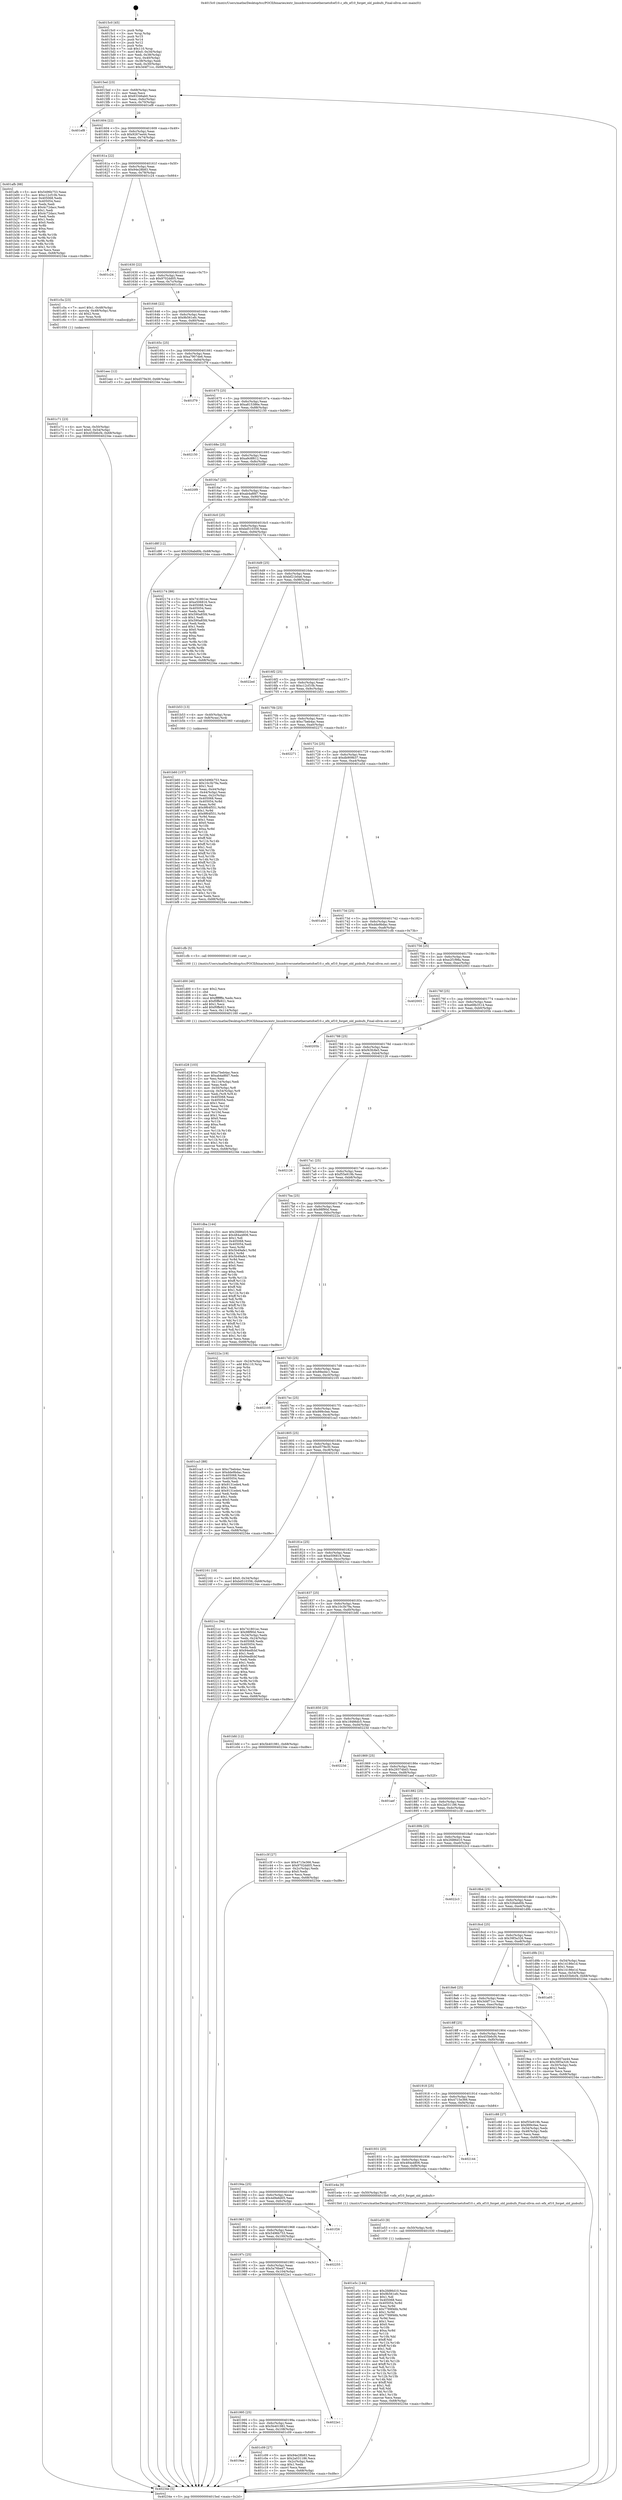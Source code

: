 digraph "0x4015c0" {
  label = "0x4015c0 (/mnt/c/Users/mathe/Desktop/tcc/POCII/binaries/extr_linuxdriversnetethernetsfcef10.c_efx_ef10_forget_old_piobufs_Final-ollvm.out::main(0))"
  labelloc = "t"
  node[shape=record]

  Entry [label="",width=0.3,height=0.3,shape=circle,fillcolor=black,style=filled]
  "0x4015ed" [label="{
     0x4015ed [23]\l
     | [instrs]\l
     &nbsp;&nbsp;0x4015ed \<+3\>: mov -0x68(%rbp),%eax\l
     &nbsp;&nbsp;0x4015f0 \<+2\>: mov %eax,%ecx\l
     &nbsp;&nbsp;0x4015f2 \<+6\>: sub $0x83346ab0,%ecx\l
     &nbsp;&nbsp;0x4015f8 \<+3\>: mov %eax,-0x6c(%rbp)\l
     &nbsp;&nbsp;0x4015fb \<+3\>: mov %ecx,-0x70(%rbp)\l
     &nbsp;&nbsp;0x4015fe \<+6\>: je 0000000000401ef8 \<main+0x938\>\l
  }"]
  "0x401ef8" [label="{
     0x401ef8\l
  }", style=dashed]
  "0x401604" [label="{
     0x401604 [22]\l
     | [instrs]\l
     &nbsp;&nbsp;0x401604 \<+5\>: jmp 0000000000401609 \<main+0x49\>\l
     &nbsp;&nbsp;0x401609 \<+3\>: mov -0x6c(%rbp),%eax\l
     &nbsp;&nbsp;0x40160c \<+5\>: sub $0x9267ee44,%eax\l
     &nbsp;&nbsp;0x401611 \<+3\>: mov %eax,-0x74(%rbp)\l
     &nbsp;&nbsp;0x401614 \<+6\>: je 0000000000401afb \<main+0x53b\>\l
  }"]
  Exit [label="",width=0.3,height=0.3,shape=circle,fillcolor=black,style=filled,peripheries=2]
  "0x401afb" [label="{
     0x401afb [88]\l
     | [instrs]\l
     &nbsp;&nbsp;0x401afb \<+5\>: mov $0x5496b753,%eax\l
     &nbsp;&nbsp;0x401b00 \<+5\>: mov $0xc12cf10b,%ecx\l
     &nbsp;&nbsp;0x401b05 \<+7\>: mov 0x405068,%edx\l
     &nbsp;&nbsp;0x401b0c \<+7\>: mov 0x405054,%esi\l
     &nbsp;&nbsp;0x401b13 \<+2\>: mov %edx,%edi\l
     &nbsp;&nbsp;0x401b15 \<+6\>: sub $0x4c72dacc,%edi\l
     &nbsp;&nbsp;0x401b1b \<+3\>: sub $0x1,%edi\l
     &nbsp;&nbsp;0x401b1e \<+6\>: add $0x4c72dacc,%edi\l
     &nbsp;&nbsp;0x401b24 \<+3\>: imul %edi,%edx\l
     &nbsp;&nbsp;0x401b27 \<+3\>: and $0x1,%edx\l
     &nbsp;&nbsp;0x401b2a \<+3\>: cmp $0x0,%edx\l
     &nbsp;&nbsp;0x401b2d \<+4\>: sete %r8b\l
     &nbsp;&nbsp;0x401b31 \<+3\>: cmp $0xa,%esi\l
     &nbsp;&nbsp;0x401b34 \<+4\>: setl %r9b\l
     &nbsp;&nbsp;0x401b38 \<+3\>: mov %r8b,%r10b\l
     &nbsp;&nbsp;0x401b3b \<+3\>: and %r9b,%r10b\l
     &nbsp;&nbsp;0x401b3e \<+3\>: xor %r9b,%r8b\l
     &nbsp;&nbsp;0x401b41 \<+3\>: or %r8b,%r10b\l
     &nbsp;&nbsp;0x401b44 \<+4\>: test $0x1,%r10b\l
     &nbsp;&nbsp;0x401b48 \<+3\>: cmovne %ecx,%eax\l
     &nbsp;&nbsp;0x401b4b \<+3\>: mov %eax,-0x68(%rbp)\l
     &nbsp;&nbsp;0x401b4e \<+5\>: jmp 000000000040234e \<main+0xd8e\>\l
  }"]
  "0x40161a" [label="{
     0x40161a [22]\l
     | [instrs]\l
     &nbsp;&nbsp;0x40161a \<+5\>: jmp 000000000040161f \<main+0x5f\>\l
     &nbsp;&nbsp;0x40161f \<+3\>: mov -0x6c(%rbp),%eax\l
     &nbsp;&nbsp;0x401622 \<+5\>: sub $0x94e28b83,%eax\l
     &nbsp;&nbsp;0x401627 \<+3\>: mov %eax,-0x78(%rbp)\l
     &nbsp;&nbsp;0x40162a \<+6\>: je 0000000000401c24 \<main+0x664\>\l
  }"]
  "0x401e5c" [label="{
     0x401e5c [144]\l
     | [instrs]\l
     &nbsp;&nbsp;0x401e5c \<+5\>: mov $0x2fd86d10,%eax\l
     &nbsp;&nbsp;0x401e61 \<+5\>: mov $0x9b561efc,%ecx\l
     &nbsp;&nbsp;0x401e66 \<+2\>: mov $0x1,%dl\l
     &nbsp;&nbsp;0x401e68 \<+7\>: mov 0x405068,%esi\l
     &nbsp;&nbsp;0x401e6f \<+8\>: mov 0x405054,%r8d\l
     &nbsp;&nbsp;0x401e77 \<+3\>: mov %esi,%r9d\l
     &nbsp;&nbsp;0x401e7a \<+7\>: add $0x7789f46b,%r9d\l
     &nbsp;&nbsp;0x401e81 \<+4\>: sub $0x1,%r9d\l
     &nbsp;&nbsp;0x401e85 \<+7\>: sub $0x7789f46b,%r9d\l
     &nbsp;&nbsp;0x401e8c \<+4\>: imul %r9d,%esi\l
     &nbsp;&nbsp;0x401e90 \<+3\>: and $0x1,%esi\l
     &nbsp;&nbsp;0x401e93 \<+3\>: cmp $0x0,%esi\l
     &nbsp;&nbsp;0x401e96 \<+4\>: sete %r10b\l
     &nbsp;&nbsp;0x401e9a \<+4\>: cmp $0xa,%r8d\l
     &nbsp;&nbsp;0x401e9e \<+4\>: setl %r11b\l
     &nbsp;&nbsp;0x401ea2 \<+3\>: mov %r10b,%bl\l
     &nbsp;&nbsp;0x401ea5 \<+3\>: xor $0xff,%bl\l
     &nbsp;&nbsp;0x401ea8 \<+3\>: mov %r11b,%r14b\l
     &nbsp;&nbsp;0x401eab \<+4\>: xor $0xff,%r14b\l
     &nbsp;&nbsp;0x401eaf \<+3\>: xor $0x1,%dl\l
     &nbsp;&nbsp;0x401eb2 \<+3\>: mov %bl,%r15b\l
     &nbsp;&nbsp;0x401eb5 \<+4\>: and $0xff,%r15b\l
     &nbsp;&nbsp;0x401eb9 \<+3\>: and %dl,%r10b\l
     &nbsp;&nbsp;0x401ebc \<+3\>: mov %r14b,%r12b\l
     &nbsp;&nbsp;0x401ebf \<+4\>: and $0xff,%r12b\l
     &nbsp;&nbsp;0x401ec3 \<+3\>: and %dl,%r11b\l
     &nbsp;&nbsp;0x401ec6 \<+3\>: or %r10b,%r15b\l
     &nbsp;&nbsp;0x401ec9 \<+3\>: or %r11b,%r12b\l
     &nbsp;&nbsp;0x401ecc \<+3\>: xor %r12b,%r15b\l
     &nbsp;&nbsp;0x401ecf \<+3\>: or %r14b,%bl\l
     &nbsp;&nbsp;0x401ed2 \<+3\>: xor $0xff,%bl\l
     &nbsp;&nbsp;0x401ed5 \<+3\>: or $0x1,%dl\l
     &nbsp;&nbsp;0x401ed8 \<+2\>: and %dl,%bl\l
     &nbsp;&nbsp;0x401eda \<+3\>: or %bl,%r15b\l
     &nbsp;&nbsp;0x401edd \<+4\>: test $0x1,%r15b\l
     &nbsp;&nbsp;0x401ee1 \<+3\>: cmovne %ecx,%eax\l
     &nbsp;&nbsp;0x401ee4 \<+3\>: mov %eax,-0x68(%rbp)\l
     &nbsp;&nbsp;0x401ee7 \<+5\>: jmp 000000000040234e \<main+0xd8e\>\l
  }"]
  "0x401c24" [label="{
     0x401c24\l
  }", style=dashed]
  "0x401630" [label="{
     0x401630 [22]\l
     | [instrs]\l
     &nbsp;&nbsp;0x401630 \<+5\>: jmp 0000000000401635 \<main+0x75\>\l
     &nbsp;&nbsp;0x401635 \<+3\>: mov -0x6c(%rbp),%eax\l
     &nbsp;&nbsp;0x401638 \<+5\>: sub $0x9702dd05,%eax\l
     &nbsp;&nbsp;0x40163d \<+3\>: mov %eax,-0x7c(%rbp)\l
     &nbsp;&nbsp;0x401640 \<+6\>: je 0000000000401c5a \<main+0x69a\>\l
  }"]
  "0x401e53" [label="{
     0x401e53 [9]\l
     | [instrs]\l
     &nbsp;&nbsp;0x401e53 \<+4\>: mov -0x50(%rbp),%rdi\l
     &nbsp;&nbsp;0x401e57 \<+5\>: call 0000000000401030 \<free@plt\>\l
     | [calls]\l
     &nbsp;&nbsp;0x401030 \{1\} (unknown)\l
  }"]
  "0x401c5a" [label="{
     0x401c5a [23]\l
     | [instrs]\l
     &nbsp;&nbsp;0x401c5a \<+7\>: movl $0x1,-0x48(%rbp)\l
     &nbsp;&nbsp;0x401c61 \<+4\>: movslq -0x48(%rbp),%rax\l
     &nbsp;&nbsp;0x401c65 \<+4\>: shl $0x2,%rax\l
     &nbsp;&nbsp;0x401c69 \<+3\>: mov %rax,%rdi\l
     &nbsp;&nbsp;0x401c6c \<+5\>: call 0000000000401050 \<malloc@plt\>\l
     | [calls]\l
     &nbsp;&nbsp;0x401050 \{1\} (unknown)\l
  }"]
  "0x401646" [label="{
     0x401646 [22]\l
     | [instrs]\l
     &nbsp;&nbsp;0x401646 \<+5\>: jmp 000000000040164b \<main+0x8b\>\l
     &nbsp;&nbsp;0x40164b \<+3\>: mov -0x6c(%rbp),%eax\l
     &nbsp;&nbsp;0x40164e \<+5\>: sub $0x9b561efc,%eax\l
     &nbsp;&nbsp;0x401653 \<+3\>: mov %eax,-0x80(%rbp)\l
     &nbsp;&nbsp;0x401656 \<+6\>: je 0000000000401eec \<main+0x92c\>\l
  }"]
  "0x401d28" [label="{
     0x401d28 [103]\l
     | [instrs]\l
     &nbsp;&nbsp;0x401d28 \<+5\>: mov $0xc7beb4ac,%ecx\l
     &nbsp;&nbsp;0x401d2d \<+5\>: mov $0xab4a8fd7,%edx\l
     &nbsp;&nbsp;0x401d32 \<+2\>: xor %esi,%esi\l
     &nbsp;&nbsp;0x401d34 \<+6\>: mov -0x114(%rbp),%edi\l
     &nbsp;&nbsp;0x401d3a \<+3\>: imul %eax,%edi\l
     &nbsp;&nbsp;0x401d3d \<+4\>: mov -0x50(%rbp),%r8\l
     &nbsp;&nbsp;0x401d41 \<+4\>: movslq -0x54(%rbp),%r9\l
     &nbsp;&nbsp;0x401d45 \<+4\>: mov %edi,(%r8,%r9,4)\l
     &nbsp;&nbsp;0x401d49 \<+7\>: mov 0x405068,%eax\l
     &nbsp;&nbsp;0x401d50 \<+7\>: mov 0x405054,%edi\l
     &nbsp;&nbsp;0x401d57 \<+3\>: sub $0x1,%esi\l
     &nbsp;&nbsp;0x401d5a \<+3\>: mov %eax,%r10d\l
     &nbsp;&nbsp;0x401d5d \<+3\>: add %esi,%r10d\l
     &nbsp;&nbsp;0x401d60 \<+4\>: imul %r10d,%eax\l
     &nbsp;&nbsp;0x401d64 \<+3\>: and $0x1,%eax\l
     &nbsp;&nbsp;0x401d67 \<+3\>: cmp $0x0,%eax\l
     &nbsp;&nbsp;0x401d6a \<+4\>: sete %r11b\l
     &nbsp;&nbsp;0x401d6e \<+3\>: cmp $0xa,%edi\l
     &nbsp;&nbsp;0x401d71 \<+3\>: setl %bl\l
     &nbsp;&nbsp;0x401d74 \<+3\>: mov %r11b,%r14b\l
     &nbsp;&nbsp;0x401d77 \<+3\>: and %bl,%r14b\l
     &nbsp;&nbsp;0x401d7a \<+3\>: xor %bl,%r11b\l
     &nbsp;&nbsp;0x401d7d \<+3\>: or %r11b,%r14b\l
     &nbsp;&nbsp;0x401d80 \<+4\>: test $0x1,%r14b\l
     &nbsp;&nbsp;0x401d84 \<+3\>: cmovne %edx,%ecx\l
     &nbsp;&nbsp;0x401d87 \<+3\>: mov %ecx,-0x68(%rbp)\l
     &nbsp;&nbsp;0x401d8a \<+5\>: jmp 000000000040234e \<main+0xd8e\>\l
  }"]
  "0x401eec" [label="{
     0x401eec [12]\l
     | [instrs]\l
     &nbsp;&nbsp;0x401eec \<+7\>: movl $0xd579e30,-0x68(%rbp)\l
     &nbsp;&nbsp;0x401ef3 \<+5\>: jmp 000000000040234e \<main+0xd8e\>\l
  }"]
  "0x40165c" [label="{
     0x40165c [25]\l
     | [instrs]\l
     &nbsp;&nbsp;0x40165c \<+5\>: jmp 0000000000401661 \<main+0xa1\>\l
     &nbsp;&nbsp;0x401661 \<+3\>: mov -0x6c(%rbp),%eax\l
     &nbsp;&nbsp;0x401664 \<+5\>: sub $0xa7907de6,%eax\l
     &nbsp;&nbsp;0x401669 \<+6\>: mov %eax,-0x84(%rbp)\l
     &nbsp;&nbsp;0x40166f \<+6\>: je 0000000000401f79 \<main+0x9b9\>\l
  }"]
  "0x401d00" [label="{
     0x401d00 [40]\l
     | [instrs]\l
     &nbsp;&nbsp;0x401d00 \<+5\>: mov $0x2,%ecx\l
     &nbsp;&nbsp;0x401d05 \<+1\>: cltd\l
     &nbsp;&nbsp;0x401d06 \<+2\>: idiv %ecx\l
     &nbsp;&nbsp;0x401d08 \<+6\>: imul $0xfffffffe,%edx,%ecx\l
     &nbsp;&nbsp;0x401d0e \<+6\>: sub $0xf0ffe921,%ecx\l
     &nbsp;&nbsp;0x401d14 \<+3\>: add $0x1,%ecx\l
     &nbsp;&nbsp;0x401d17 \<+6\>: add $0xf0ffe921,%ecx\l
     &nbsp;&nbsp;0x401d1d \<+6\>: mov %ecx,-0x114(%rbp)\l
     &nbsp;&nbsp;0x401d23 \<+5\>: call 0000000000401160 \<next_i\>\l
     | [calls]\l
     &nbsp;&nbsp;0x401160 \{1\} (/mnt/c/Users/mathe/Desktop/tcc/POCII/binaries/extr_linuxdriversnetethernetsfcef10.c_efx_ef10_forget_old_piobufs_Final-ollvm.out::next_i)\l
  }"]
  "0x401f79" [label="{
     0x401f79\l
  }", style=dashed]
  "0x401675" [label="{
     0x401675 [25]\l
     | [instrs]\l
     &nbsp;&nbsp;0x401675 \<+5\>: jmp 000000000040167a \<main+0xba\>\l
     &nbsp;&nbsp;0x40167a \<+3\>: mov -0x6c(%rbp),%eax\l
     &nbsp;&nbsp;0x40167d \<+5\>: sub $0xa815386e,%eax\l
     &nbsp;&nbsp;0x401682 \<+6\>: mov %eax,-0x88(%rbp)\l
     &nbsp;&nbsp;0x401688 \<+6\>: je 0000000000402150 \<main+0xb90\>\l
  }"]
  "0x401c71" [label="{
     0x401c71 [23]\l
     | [instrs]\l
     &nbsp;&nbsp;0x401c71 \<+4\>: mov %rax,-0x50(%rbp)\l
     &nbsp;&nbsp;0x401c75 \<+7\>: movl $0x0,-0x54(%rbp)\l
     &nbsp;&nbsp;0x401c7c \<+7\>: movl $0x455b6cf4,-0x68(%rbp)\l
     &nbsp;&nbsp;0x401c83 \<+5\>: jmp 000000000040234e \<main+0xd8e\>\l
  }"]
  "0x402150" [label="{
     0x402150\l
  }", style=dashed]
  "0x40168e" [label="{
     0x40168e [25]\l
     | [instrs]\l
     &nbsp;&nbsp;0x40168e \<+5\>: jmp 0000000000401693 \<main+0xd3\>\l
     &nbsp;&nbsp;0x401693 \<+3\>: mov -0x6c(%rbp),%eax\l
     &nbsp;&nbsp;0x401696 \<+5\>: sub $0xa9c8f612,%eax\l
     &nbsp;&nbsp;0x40169b \<+6\>: mov %eax,-0x8c(%rbp)\l
     &nbsp;&nbsp;0x4016a1 \<+6\>: je 00000000004020f9 \<main+0xb39\>\l
  }"]
  "0x4019ae" [label="{
     0x4019ae\l
  }", style=dashed]
  "0x4020f9" [label="{
     0x4020f9\l
  }", style=dashed]
  "0x4016a7" [label="{
     0x4016a7 [25]\l
     | [instrs]\l
     &nbsp;&nbsp;0x4016a7 \<+5\>: jmp 00000000004016ac \<main+0xec\>\l
     &nbsp;&nbsp;0x4016ac \<+3\>: mov -0x6c(%rbp),%eax\l
     &nbsp;&nbsp;0x4016af \<+5\>: sub $0xab4a8fd7,%eax\l
     &nbsp;&nbsp;0x4016b4 \<+6\>: mov %eax,-0x90(%rbp)\l
     &nbsp;&nbsp;0x4016ba \<+6\>: je 0000000000401d8f \<main+0x7cf\>\l
  }"]
  "0x401c09" [label="{
     0x401c09 [27]\l
     | [instrs]\l
     &nbsp;&nbsp;0x401c09 \<+5\>: mov $0x94e28b83,%eax\l
     &nbsp;&nbsp;0x401c0e \<+5\>: mov $0x2a031186,%ecx\l
     &nbsp;&nbsp;0x401c13 \<+3\>: mov -0x2c(%rbp),%edx\l
     &nbsp;&nbsp;0x401c16 \<+3\>: cmp $0x1,%edx\l
     &nbsp;&nbsp;0x401c19 \<+3\>: cmovl %ecx,%eax\l
     &nbsp;&nbsp;0x401c1c \<+3\>: mov %eax,-0x68(%rbp)\l
     &nbsp;&nbsp;0x401c1f \<+5\>: jmp 000000000040234e \<main+0xd8e\>\l
  }"]
  "0x401d8f" [label="{
     0x401d8f [12]\l
     | [instrs]\l
     &nbsp;&nbsp;0x401d8f \<+7\>: movl $0x326abd0b,-0x68(%rbp)\l
     &nbsp;&nbsp;0x401d96 \<+5\>: jmp 000000000040234e \<main+0xd8e\>\l
  }"]
  "0x4016c0" [label="{
     0x4016c0 [25]\l
     | [instrs]\l
     &nbsp;&nbsp;0x4016c0 \<+5\>: jmp 00000000004016c5 \<main+0x105\>\l
     &nbsp;&nbsp;0x4016c5 \<+3\>: mov -0x6c(%rbp),%eax\l
     &nbsp;&nbsp;0x4016c8 \<+5\>: sub $0xbd510356,%eax\l
     &nbsp;&nbsp;0x4016cd \<+6\>: mov %eax,-0x94(%rbp)\l
     &nbsp;&nbsp;0x4016d3 \<+6\>: je 0000000000402174 \<main+0xbb4\>\l
  }"]
  "0x401995" [label="{
     0x401995 [25]\l
     | [instrs]\l
     &nbsp;&nbsp;0x401995 \<+5\>: jmp 000000000040199a \<main+0x3da\>\l
     &nbsp;&nbsp;0x40199a \<+3\>: mov -0x6c(%rbp),%eax\l
     &nbsp;&nbsp;0x40199d \<+5\>: sub $0x5b401981,%eax\l
     &nbsp;&nbsp;0x4019a2 \<+6\>: mov %eax,-0x108(%rbp)\l
     &nbsp;&nbsp;0x4019a8 \<+6\>: je 0000000000401c09 \<main+0x649\>\l
  }"]
  "0x402174" [label="{
     0x402174 [88]\l
     | [instrs]\l
     &nbsp;&nbsp;0x402174 \<+5\>: mov $0x741801ec,%eax\l
     &nbsp;&nbsp;0x402179 \<+5\>: mov $0xe506816,%ecx\l
     &nbsp;&nbsp;0x40217e \<+7\>: mov 0x405068,%edx\l
     &nbsp;&nbsp;0x402185 \<+7\>: mov 0x405054,%esi\l
     &nbsp;&nbsp;0x40218c \<+2\>: mov %edx,%edi\l
     &nbsp;&nbsp;0x40218e \<+6\>: add $0x590a85fd,%edi\l
     &nbsp;&nbsp;0x402194 \<+3\>: sub $0x1,%edi\l
     &nbsp;&nbsp;0x402197 \<+6\>: sub $0x590a85fd,%edi\l
     &nbsp;&nbsp;0x40219d \<+3\>: imul %edi,%edx\l
     &nbsp;&nbsp;0x4021a0 \<+3\>: and $0x1,%edx\l
     &nbsp;&nbsp;0x4021a3 \<+3\>: cmp $0x0,%edx\l
     &nbsp;&nbsp;0x4021a6 \<+4\>: sete %r8b\l
     &nbsp;&nbsp;0x4021aa \<+3\>: cmp $0xa,%esi\l
     &nbsp;&nbsp;0x4021ad \<+4\>: setl %r9b\l
     &nbsp;&nbsp;0x4021b1 \<+3\>: mov %r8b,%r10b\l
     &nbsp;&nbsp;0x4021b4 \<+3\>: and %r9b,%r10b\l
     &nbsp;&nbsp;0x4021b7 \<+3\>: xor %r9b,%r8b\l
     &nbsp;&nbsp;0x4021ba \<+3\>: or %r8b,%r10b\l
     &nbsp;&nbsp;0x4021bd \<+4\>: test $0x1,%r10b\l
     &nbsp;&nbsp;0x4021c1 \<+3\>: cmovne %ecx,%eax\l
     &nbsp;&nbsp;0x4021c4 \<+3\>: mov %eax,-0x68(%rbp)\l
     &nbsp;&nbsp;0x4021c7 \<+5\>: jmp 000000000040234e \<main+0xd8e\>\l
  }"]
  "0x4016d9" [label="{
     0x4016d9 [25]\l
     | [instrs]\l
     &nbsp;&nbsp;0x4016d9 \<+5\>: jmp 00000000004016de \<main+0x11e\>\l
     &nbsp;&nbsp;0x4016de \<+3\>: mov -0x6c(%rbp),%eax\l
     &nbsp;&nbsp;0x4016e1 \<+5\>: sub $0xbf21b0a6,%eax\l
     &nbsp;&nbsp;0x4016e6 \<+6\>: mov %eax,-0x98(%rbp)\l
     &nbsp;&nbsp;0x4016ec \<+6\>: je 00000000004022ed \<main+0xd2d\>\l
  }"]
  "0x4022e1" [label="{
     0x4022e1\l
  }", style=dashed]
  "0x4022ed" [label="{
     0x4022ed\l
  }", style=dashed]
  "0x4016f2" [label="{
     0x4016f2 [25]\l
     | [instrs]\l
     &nbsp;&nbsp;0x4016f2 \<+5\>: jmp 00000000004016f7 \<main+0x137\>\l
     &nbsp;&nbsp;0x4016f7 \<+3\>: mov -0x6c(%rbp),%eax\l
     &nbsp;&nbsp;0x4016fa \<+5\>: sub $0xc12cf10b,%eax\l
     &nbsp;&nbsp;0x4016ff \<+6\>: mov %eax,-0x9c(%rbp)\l
     &nbsp;&nbsp;0x401705 \<+6\>: je 0000000000401b53 \<main+0x593\>\l
  }"]
  "0x40197c" [label="{
     0x40197c [25]\l
     | [instrs]\l
     &nbsp;&nbsp;0x40197c \<+5\>: jmp 0000000000401981 \<main+0x3c1\>\l
     &nbsp;&nbsp;0x401981 \<+3\>: mov -0x6c(%rbp),%eax\l
     &nbsp;&nbsp;0x401984 \<+5\>: sub $0x5a76bed7,%eax\l
     &nbsp;&nbsp;0x401989 \<+6\>: mov %eax,-0x104(%rbp)\l
     &nbsp;&nbsp;0x40198f \<+6\>: je 00000000004022e1 \<main+0xd21\>\l
  }"]
  "0x401b53" [label="{
     0x401b53 [13]\l
     | [instrs]\l
     &nbsp;&nbsp;0x401b53 \<+4\>: mov -0x40(%rbp),%rax\l
     &nbsp;&nbsp;0x401b57 \<+4\>: mov 0x8(%rax),%rdi\l
     &nbsp;&nbsp;0x401b5b \<+5\>: call 0000000000401060 \<atoi@plt\>\l
     | [calls]\l
     &nbsp;&nbsp;0x401060 \{1\} (unknown)\l
  }"]
  "0x40170b" [label="{
     0x40170b [25]\l
     | [instrs]\l
     &nbsp;&nbsp;0x40170b \<+5\>: jmp 0000000000401710 \<main+0x150\>\l
     &nbsp;&nbsp;0x401710 \<+3\>: mov -0x6c(%rbp),%eax\l
     &nbsp;&nbsp;0x401713 \<+5\>: sub $0xc7beb4ac,%eax\l
     &nbsp;&nbsp;0x401718 \<+6\>: mov %eax,-0xa0(%rbp)\l
     &nbsp;&nbsp;0x40171e \<+6\>: je 0000000000402271 \<main+0xcb1\>\l
  }"]
  "0x402255" [label="{
     0x402255\l
  }", style=dashed]
  "0x402271" [label="{
     0x402271\l
  }", style=dashed]
  "0x401724" [label="{
     0x401724 [25]\l
     | [instrs]\l
     &nbsp;&nbsp;0x401724 \<+5\>: jmp 0000000000401729 \<main+0x169\>\l
     &nbsp;&nbsp;0x401729 \<+3\>: mov -0x6c(%rbp),%eax\l
     &nbsp;&nbsp;0x40172c \<+5\>: sub $0xdb909b37,%eax\l
     &nbsp;&nbsp;0x401731 \<+6\>: mov %eax,-0xa4(%rbp)\l
     &nbsp;&nbsp;0x401737 \<+6\>: je 0000000000401a5d \<main+0x49d\>\l
  }"]
  "0x401963" [label="{
     0x401963 [25]\l
     | [instrs]\l
     &nbsp;&nbsp;0x401963 \<+5\>: jmp 0000000000401968 \<main+0x3a8\>\l
     &nbsp;&nbsp;0x401968 \<+3\>: mov -0x6c(%rbp),%eax\l
     &nbsp;&nbsp;0x40196b \<+5\>: sub $0x5496b753,%eax\l
     &nbsp;&nbsp;0x401970 \<+6\>: mov %eax,-0x100(%rbp)\l
     &nbsp;&nbsp;0x401976 \<+6\>: je 0000000000402255 \<main+0xc95\>\l
  }"]
  "0x401a5d" [label="{
     0x401a5d\l
  }", style=dashed]
  "0x40173d" [label="{
     0x40173d [25]\l
     | [instrs]\l
     &nbsp;&nbsp;0x40173d \<+5\>: jmp 0000000000401742 \<main+0x182\>\l
     &nbsp;&nbsp;0x401742 \<+3\>: mov -0x6c(%rbp),%eax\l
     &nbsp;&nbsp;0x401745 \<+5\>: sub $0xdde9bdac,%eax\l
     &nbsp;&nbsp;0x40174a \<+6\>: mov %eax,-0xa8(%rbp)\l
     &nbsp;&nbsp;0x401750 \<+6\>: je 0000000000401cfb \<main+0x73b\>\l
  }"]
  "0x401f26" [label="{
     0x401f26\l
  }", style=dashed]
  "0x401cfb" [label="{
     0x401cfb [5]\l
     | [instrs]\l
     &nbsp;&nbsp;0x401cfb \<+5\>: call 0000000000401160 \<next_i\>\l
     | [calls]\l
     &nbsp;&nbsp;0x401160 \{1\} (/mnt/c/Users/mathe/Desktop/tcc/POCII/binaries/extr_linuxdriversnetethernetsfcef10.c_efx_ef10_forget_old_piobufs_Final-ollvm.out::next_i)\l
  }"]
  "0x401756" [label="{
     0x401756 [25]\l
     | [instrs]\l
     &nbsp;&nbsp;0x401756 \<+5\>: jmp 000000000040175b \<main+0x19b\>\l
     &nbsp;&nbsp;0x40175b \<+3\>: mov -0x6c(%rbp),%eax\l
     &nbsp;&nbsp;0x40175e \<+5\>: sub $0xe2f1f98a,%eax\l
     &nbsp;&nbsp;0x401763 \<+6\>: mov %eax,-0xac(%rbp)\l
     &nbsp;&nbsp;0x401769 \<+6\>: je 0000000000402003 \<main+0xa43\>\l
  }"]
  "0x40194a" [label="{
     0x40194a [25]\l
     | [instrs]\l
     &nbsp;&nbsp;0x40194a \<+5\>: jmp 000000000040194f \<main+0x38f\>\l
     &nbsp;&nbsp;0x40194f \<+3\>: mov -0x6c(%rbp),%eax\l
     &nbsp;&nbsp;0x401952 \<+5\>: sub $0x4d9e6d05,%eax\l
     &nbsp;&nbsp;0x401957 \<+6\>: mov %eax,-0xfc(%rbp)\l
     &nbsp;&nbsp;0x40195d \<+6\>: je 0000000000401f26 \<main+0x966\>\l
  }"]
  "0x402003" [label="{
     0x402003\l
  }", style=dashed]
  "0x40176f" [label="{
     0x40176f [25]\l
     | [instrs]\l
     &nbsp;&nbsp;0x40176f \<+5\>: jmp 0000000000401774 \<main+0x1b4\>\l
     &nbsp;&nbsp;0x401774 \<+3\>: mov -0x6c(%rbp),%eax\l
     &nbsp;&nbsp;0x401777 \<+5\>: sub $0xe68b3514,%eax\l
     &nbsp;&nbsp;0x40177c \<+6\>: mov %eax,-0xb0(%rbp)\l
     &nbsp;&nbsp;0x401782 \<+6\>: je 000000000040205b \<main+0xa9b\>\l
  }"]
  "0x401e4a" [label="{
     0x401e4a [9]\l
     | [instrs]\l
     &nbsp;&nbsp;0x401e4a \<+4\>: mov -0x50(%rbp),%rdi\l
     &nbsp;&nbsp;0x401e4e \<+5\>: call 00000000004015b0 \<efx_ef10_forget_old_piobufs\>\l
     | [calls]\l
     &nbsp;&nbsp;0x4015b0 \{1\} (/mnt/c/Users/mathe/Desktop/tcc/POCII/binaries/extr_linuxdriversnetethernetsfcef10.c_efx_ef10_forget_old_piobufs_Final-ollvm.out::efx_ef10_forget_old_piobufs)\l
  }"]
  "0x40205b" [label="{
     0x40205b\l
  }", style=dashed]
  "0x401788" [label="{
     0x401788 [25]\l
     | [instrs]\l
     &nbsp;&nbsp;0x401788 \<+5\>: jmp 000000000040178d \<main+0x1cd\>\l
     &nbsp;&nbsp;0x40178d \<+3\>: mov -0x6c(%rbp),%eax\l
     &nbsp;&nbsp;0x401790 \<+5\>: sub $0xf43fc8e5,%eax\l
     &nbsp;&nbsp;0x401795 \<+6\>: mov %eax,-0xb4(%rbp)\l
     &nbsp;&nbsp;0x40179b \<+6\>: je 0000000000402126 \<main+0xb66\>\l
  }"]
  "0x401931" [label="{
     0x401931 [25]\l
     | [instrs]\l
     &nbsp;&nbsp;0x401931 \<+5\>: jmp 0000000000401936 \<main+0x376\>\l
     &nbsp;&nbsp;0x401936 \<+3\>: mov -0x6c(%rbp),%eax\l
     &nbsp;&nbsp;0x401939 \<+5\>: sub $0x484a4806,%eax\l
     &nbsp;&nbsp;0x40193e \<+6\>: mov %eax,-0xf8(%rbp)\l
     &nbsp;&nbsp;0x401944 \<+6\>: je 0000000000401e4a \<main+0x88a\>\l
  }"]
  "0x402126" [label="{
     0x402126\l
  }", style=dashed]
  "0x4017a1" [label="{
     0x4017a1 [25]\l
     | [instrs]\l
     &nbsp;&nbsp;0x4017a1 \<+5\>: jmp 00000000004017a6 \<main+0x1e6\>\l
     &nbsp;&nbsp;0x4017a6 \<+3\>: mov -0x6c(%rbp),%eax\l
     &nbsp;&nbsp;0x4017a9 \<+5\>: sub $0xf55e919b,%eax\l
     &nbsp;&nbsp;0x4017ae \<+6\>: mov %eax,-0xb8(%rbp)\l
     &nbsp;&nbsp;0x4017b4 \<+6\>: je 0000000000401dba \<main+0x7fa\>\l
  }"]
  "0x402144" [label="{
     0x402144\l
  }", style=dashed]
  "0x401dba" [label="{
     0x401dba [144]\l
     | [instrs]\l
     &nbsp;&nbsp;0x401dba \<+5\>: mov $0x2fd86d10,%eax\l
     &nbsp;&nbsp;0x401dbf \<+5\>: mov $0x484a4806,%ecx\l
     &nbsp;&nbsp;0x401dc4 \<+2\>: mov $0x1,%dl\l
     &nbsp;&nbsp;0x401dc6 \<+7\>: mov 0x405068,%esi\l
     &nbsp;&nbsp;0x401dcd \<+7\>: mov 0x405054,%edi\l
     &nbsp;&nbsp;0x401dd4 \<+3\>: mov %esi,%r8d\l
     &nbsp;&nbsp;0x401dd7 \<+7\>: sub $0x5b49afe1,%r8d\l
     &nbsp;&nbsp;0x401dde \<+4\>: sub $0x1,%r8d\l
     &nbsp;&nbsp;0x401de2 \<+7\>: add $0x5b49afe1,%r8d\l
     &nbsp;&nbsp;0x401de9 \<+4\>: imul %r8d,%esi\l
     &nbsp;&nbsp;0x401ded \<+3\>: and $0x1,%esi\l
     &nbsp;&nbsp;0x401df0 \<+3\>: cmp $0x0,%esi\l
     &nbsp;&nbsp;0x401df3 \<+4\>: sete %r9b\l
     &nbsp;&nbsp;0x401df7 \<+3\>: cmp $0xa,%edi\l
     &nbsp;&nbsp;0x401dfa \<+4\>: setl %r10b\l
     &nbsp;&nbsp;0x401dfe \<+3\>: mov %r9b,%r11b\l
     &nbsp;&nbsp;0x401e01 \<+4\>: xor $0xff,%r11b\l
     &nbsp;&nbsp;0x401e05 \<+3\>: mov %r10b,%bl\l
     &nbsp;&nbsp;0x401e08 \<+3\>: xor $0xff,%bl\l
     &nbsp;&nbsp;0x401e0b \<+3\>: xor $0x1,%dl\l
     &nbsp;&nbsp;0x401e0e \<+3\>: mov %r11b,%r14b\l
     &nbsp;&nbsp;0x401e11 \<+4\>: and $0xff,%r14b\l
     &nbsp;&nbsp;0x401e15 \<+3\>: and %dl,%r9b\l
     &nbsp;&nbsp;0x401e18 \<+3\>: mov %bl,%r15b\l
     &nbsp;&nbsp;0x401e1b \<+4\>: and $0xff,%r15b\l
     &nbsp;&nbsp;0x401e1f \<+3\>: and %dl,%r10b\l
     &nbsp;&nbsp;0x401e22 \<+3\>: or %r9b,%r14b\l
     &nbsp;&nbsp;0x401e25 \<+3\>: or %r10b,%r15b\l
     &nbsp;&nbsp;0x401e28 \<+3\>: xor %r15b,%r14b\l
     &nbsp;&nbsp;0x401e2b \<+3\>: or %bl,%r11b\l
     &nbsp;&nbsp;0x401e2e \<+4\>: xor $0xff,%r11b\l
     &nbsp;&nbsp;0x401e32 \<+3\>: or $0x1,%dl\l
     &nbsp;&nbsp;0x401e35 \<+3\>: and %dl,%r11b\l
     &nbsp;&nbsp;0x401e38 \<+3\>: or %r11b,%r14b\l
     &nbsp;&nbsp;0x401e3b \<+4\>: test $0x1,%r14b\l
     &nbsp;&nbsp;0x401e3f \<+3\>: cmovne %ecx,%eax\l
     &nbsp;&nbsp;0x401e42 \<+3\>: mov %eax,-0x68(%rbp)\l
     &nbsp;&nbsp;0x401e45 \<+5\>: jmp 000000000040234e \<main+0xd8e\>\l
  }"]
  "0x4017ba" [label="{
     0x4017ba [25]\l
     | [instrs]\l
     &nbsp;&nbsp;0x4017ba \<+5\>: jmp 00000000004017bf \<main+0x1ff\>\l
     &nbsp;&nbsp;0x4017bf \<+3\>: mov -0x6c(%rbp),%eax\l
     &nbsp;&nbsp;0x4017c2 \<+5\>: sub $0x98f90d,%eax\l
     &nbsp;&nbsp;0x4017c7 \<+6\>: mov %eax,-0xbc(%rbp)\l
     &nbsp;&nbsp;0x4017cd \<+6\>: je 000000000040222a \<main+0xc6a\>\l
  }"]
  "0x401918" [label="{
     0x401918 [25]\l
     | [instrs]\l
     &nbsp;&nbsp;0x401918 \<+5\>: jmp 000000000040191d \<main+0x35d\>\l
     &nbsp;&nbsp;0x40191d \<+3\>: mov -0x6c(%rbp),%eax\l
     &nbsp;&nbsp;0x401920 \<+5\>: sub $0x4715e366,%eax\l
     &nbsp;&nbsp;0x401925 \<+6\>: mov %eax,-0xf4(%rbp)\l
     &nbsp;&nbsp;0x40192b \<+6\>: je 0000000000402144 \<main+0xb84\>\l
  }"]
  "0x40222a" [label="{
     0x40222a [19]\l
     | [instrs]\l
     &nbsp;&nbsp;0x40222a \<+3\>: mov -0x24(%rbp),%eax\l
     &nbsp;&nbsp;0x40222d \<+7\>: add $0x110,%rsp\l
     &nbsp;&nbsp;0x402234 \<+1\>: pop %rbx\l
     &nbsp;&nbsp;0x402235 \<+2\>: pop %r12\l
     &nbsp;&nbsp;0x402237 \<+2\>: pop %r14\l
     &nbsp;&nbsp;0x402239 \<+2\>: pop %r15\l
     &nbsp;&nbsp;0x40223b \<+1\>: pop %rbp\l
     &nbsp;&nbsp;0x40223c \<+1\>: ret\l
  }"]
  "0x4017d3" [label="{
     0x4017d3 [25]\l
     | [instrs]\l
     &nbsp;&nbsp;0x4017d3 \<+5\>: jmp 00000000004017d8 \<main+0x218\>\l
     &nbsp;&nbsp;0x4017d8 \<+3\>: mov -0x6c(%rbp),%eax\l
     &nbsp;&nbsp;0x4017db \<+5\>: sub $0x89ed4c1,%eax\l
     &nbsp;&nbsp;0x4017e0 \<+6\>: mov %eax,-0xc0(%rbp)\l
     &nbsp;&nbsp;0x4017e6 \<+6\>: je 0000000000402105 \<main+0xb45\>\l
  }"]
  "0x401c88" [label="{
     0x401c88 [27]\l
     | [instrs]\l
     &nbsp;&nbsp;0x401c88 \<+5\>: mov $0xf55e919b,%eax\l
     &nbsp;&nbsp;0x401c8d \<+5\>: mov $0x999c0ee,%ecx\l
     &nbsp;&nbsp;0x401c92 \<+3\>: mov -0x54(%rbp),%edx\l
     &nbsp;&nbsp;0x401c95 \<+3\>: cmp -0x48(%rbp),%edx\l
     &nbsp;&nbsp;0x401c98 \<+3\>: cmovl %ecx,%eax\l
     &nbsp;&nbsp;0x401c9b \<+3\>: mov %eax,-0x68(%rbp)\l
     &nbsp;&nbsp;0x401c9e \<+5\>: jmp 000000000040234e \<main+0xd8e\>\l
  }"]
  "0x402105" [label="{
     0x402105\l
  }", style=dashed]
  "0x4017ec" [label="{
     0x4017ec [25]\l
     | [instrs]\l
     &nbsp;&nbsp;0x4017ec \<+5\>: jmp 00000000004017f1 \<main+0x231\>\l
     &nbsp;&nbsp;0x4017f1 \<+3\>: mov -0x6c(%rbp),%eax\l
     &nbsp;&nbsp;0x4017f4 \<+5\>: sub $0x999c0ee,%eax\l
     &nbsp;&nbsp;0x4017f9 \<+6\>: mov %eax,-0xc4(%rbp)\l
     &nbsp;&nbsp;0x4017ff \<+6\>: je 0000000000401ca3 \<main+0x6e3\>\l
  }"]
  "0x401b60" [label="{
     0x401b60 [157]\l
     | [instrs]\l
     &nbsp;&nbsp;0x401b60 \<+5\>: mov $0x5496b753,%ecx\l
     &nbsp;&nbsp;0x401b65 \<+5\>: mov $0x10c3b79a,%edx\l
     &nbsp;&nbsp;0x401b6a \<+3\>: mov $0x1,%sil\l
     &nbsp;&nbsp;0x401b6d \<+3\>: mov %eax,-0x44(%rbp)\l
     &nbsp;&nbsp;0x401b70 \<+3\>: mov -0x44(%rbp),%eax\l
     &nbsp;&nbsp;0x401b73 \<+3\>: mov %eax,-0x2c(%rbp)\l
     &nbsp;&nbsp;0x401b76 \<+7\>: mov 0x405068,%eax\l
     &nbsp;&nbsp;0x401b7d \<+8\>: mov 0x405054,%r8d\l
     &nbsp;&nbsp;0x401b85 \<+3\>: mov %eax,%r9d\l
     &nbsp;&nbsp;0x401b88 \<+7\>: add $0x9f64f551,%r9d\l
     &nbsp;&nbsp;0x401b8f \<+4\>: sub $0x1,%r9d\l
     &nbsp;&nbsp;0x401b93 \<+7\>: sub $0x9f64f551,%r9d\l
     &nbsp;&nbsp;0x401b9a \<+4\>: imul %r9d,%eax\l
     &nbsp;&nbsp;0x401b9e \<+3\>: and $0x1,%eax\l
     &nbsp;&nbsp;0x401ba1 \<+3\>: cmp $0x0,%eax\l
     &nbsp;&nbsp;0x401ba4 \<+4\>: sete %r10b\l
     &nbsp;&nbsp;0x401ba8 \<+4\>: cmp $0xa,%r8d\l
     &nbsp;&nbsp;0x401bac \<+4\>: setl %r11b\l
     &nbsp;&nbsp;0x401bb0 \<+3\>: mov %r10b,%bl\l
     &nbsp;&nbsp;0x401bb3 \<+3\>: xor $0xff,%bl\l
     &nbsp;&nbsp;0x401bb6 \<+3\>: mov %r11b,%r14b\l
     &nbsp;&nbsp;0x401bb9 \<+4\>: xor $0xff,%r14b\l
     &nbsp;&nbsp;0x401bbd \<+4\>: xor $0x1,%sil\l
     &nbsp;&nbsp;0x401bc1 \<+3\>: mov %bl,%r15b\l
     &nbsp;&nbsp;0x401bc4 \<+4\>: and $0xff,%r15b\l
     &nbsp;&nbsp;0x401bc8 \<+3\>: and %sil,%r10b\l
     &nbsp;&nbsp;0x401bcb \<+3\>: mov %r14b,%r12b\l
     &nbsp;&nbsp;0x401bce \<+4\>: and $0xff,%r12b\l
     &nbsp;&nbsp;0x401bd2 \<+3\>: and %sil,%r11b\l
     &nbsp;&nbsp;0x401bd5 \<+3\>: or %r10b,%r15b\l
     &nbsp;&nbsp;0x401bd8 \<+3\>: or %r11b,%r12b\l
     &nbsp;&nbsp;0x401bdb \<+3\>: xor %r12b,%r15b\l
     &nbsp;&nbsp;0x401bde \<+3\>: or %r14b,%bl\l
     &nbsp;&nbsp;0x401be1 \<+3\>: xor $0xff,%bl\l
     &nbsp;&nbsp;0x401be4 \<+4\>: or $0x1,%sil\l
     &nbsp;&nbsp;0x401be8 \<+3\>: and %sil,%bl\l
     &nbsp;&nbsp;0x401beb \<+3\>: or %bl,%r15b\l
     &nbsp;&nbsp;0x401bee \<+4\>: test $0x1,%r15b\l
     &nbsp;&nbsp;0x401bf2 \<+3\>: cmovne %edx,%ecx\l
     &nbsp;&nbsp;0x401bf5 \<+3\>: mov %ecx,-0x68(%rbp)\l
     &nbsp;&nbsp;0x401bf8 \<+5\>: jmp 000000000040234e \<main+0xd8e\>\l
  }"]
  "0x401ca3" [label="{
     0x401ca3 [88]\l
     | [instrs]\l
     &nbsp;&nbsp;0x401ca3 \<+5\>: mov $0xc7beb4ac,%eax\l
     &nbsp;&nbsp;0x401ca8 \<+5\>: mov $0xdde9bdac,%ecx\l
     &nbsp;&nbsp;0x401cad \<+7\>: mov 0x405068,%edx\l
     &nbsp;&nbsp;0x401cb4 \<+7\>: mov 0x405054,%esi\l
     &nbsp;&nbsp;0x401cbb \<+2\>: mov %edx,%edi\l
     &nbsp;&nbsp;0x401cbd \<+6\>: sub $0x9131ede4,%edi\l
     &nbsp;&nbsp;0x401cc3 \<+3\>: sub $0x1,%edi\l
     &nbsp;&nbsp;0x401cc6 \<+6\>: add $0x9131ede4,%edi\l
     &nbsp;&nbsp;0x401ccc \<+3\>: imul %edi,%edx\l
     &nbsp;&nbsp;0x401ccf \<+3\>: and $0x1,%edx\l
     &nbsp;&nbsp;0x401cd2 \<+3\>: cmp $0x0,%edx\l
     &nbsp;&nbsp;0x401cd5 \<+4\>: sete %r8b\l
     &nbsp;&nbsp;0x401cd9 \<+3\>: cmp $0xa,%esi\l
     &nbsp;&nbsp;0x401cdc \<+4\>: setl %r9b\l
     &nbsp;&nbsp;0x401ce0 \<+3\>: mov %r8b,%r10b\l
     &nbsp;&nbsp;0x401ce3 \<+3\>: and %r9b,%r10b\l
     &nbsp;&nbsp;0x401ce6 \<+3\>: xor %r9b,%r8b\l
     &nbsp;&nbsp;0x401ce9 \<+3\>: or %r8b,%r10b\l
     &nbsp;&nbsp;0x401cec \<+4\>: test $0x1,%r10b\l
     &nbsp;&nbsp;0x401cf0 \<+3\>: cmovne %ecx,%eax\l
     &nbsp;&nbsp;0x401cf3 \<+3\>: mov %eax,-0x68(%rbp)\l
     &nbsp;&nbsp;0x401cf6 \<+5\>: jmp 000000000040234e \<main+0xd8e\>\l
  }"]
  "0x401805" [label="{
     0x401805 [25]\l
     | [instrs]\l
     &nbsp;&nbsp;0x401805 \<+5\>: jmp 000000000040180a \<main+0x24a\>\l
     &nbsp;&nbsp;0x40180a \<+3\>: mov -0x6c(%rbp),%eax\l
     &nbsp;&nbsp;0x40180d \<+5\>: sub $0xd579e30,%eax\l
     &nbsp;&nbsp;0x401812 \<+6\>: mov %eax,-0xc8(%rbp)\l
     &nbsp;&nbsp;0x401818 \<+6\>: je 0000000000402161 \<main+0xba1\>\l
  }"]
  "0x4015c0" [label="{
     0x4015c0 [45]\l
     | [instrs]\l
     &nbsp;&nbsp;0x4015c0 \<+1\>: push %rbp\l
     &nbsp;&nbsp;0x4015c1 \<+3\>: mov %rsp,%rbp\l
     &nbsp;&nbsp;0x4015c4 \<+2\>: push %r15\l
     &nbsp;&nbsp;0x4015c6 \<+2\>: push %r14\l
     &nbsp;&nbsp;0x4015c8 \<+2\>: push %r12\l
     &nbsp;&nbsp;0x4015ca \<+1\>: push %rbx\l
     &nbsp;&nbsp;0x4015cb \<+7\>: sub $0x110,%rsp\l
     &nbsp;&nbsp;0x4015d2 \<+7\>: movl $0x0,-0x34(%rbp)\l
     &nbsp;&nbsp;0x4015d9 \<+3\>: mov %edi,-0x38(%rbp)\l
     &nbsp;&nbsp;0x4015dc \<+4\>: mov %rsi,-0x40(%rbp)\l
     &nbsp;&nbsp;0x4015e0 \<+3\>: mov -0x38(%rbp),%edi\l
     &nbsp;&nbsp;0x4015e3 \<+3\>: mov %edi,-0x30(%rbp)\l
     &nbsp;&nbsp;0x4015e6 \<+7\>: movl $0x3d4f71cc,-0x68(%rbp)\l
  }"]
  "0x402161" [label="{
     0x402161 [19]\l
     | [instrs]\l
     &nbsp;&nbsp;0x402161 \<+7\>: movl $0x0,-0x34(%rbp)\l
     &nbsp;&nbsp;0x402168 \<+7\>: movl $0xbd510356,-0x68(%rbp)\l
     &nbsp;&nbsp;0x40216f \<+5\>: jmp 000000000040234e \<main+0xd8e\>\l
  }"]
  "0x40181e" [label="{
     0x40181e [25]\l
     | [instrs]\l
     &nbsp;&nbsp;0x40181e \<+5\>: jmp 0000000000401823 \<main+0x263\>\l
     &nbsp;&nbsp;0x401823 \<+3\>: mov -0x6c(%rbp),%eax\l
     &nbsp;&nbsp;0x401826 \<+5\>: sub $0xe506816,%eax\l
     &nbsp;&nbsp;0x40182b \<+6\>: mov %eax,-0xcc(%rbp)\l
     &nbsp;&nbsp;0x401831 \<+6\>: je 00000000004021cc \<main+0xc0c\>\l
  }"]
  "0x40234e" [label="{
     0x40234e [5]\l
     | [instrs]\l
     &nbsp;&nbsp;0x40234e \<+5\>: jmp 00000000004015ed \<main+0x2d\>\l
  }"]
  "0x4021cc" [label="{
     0x4021cc [94]\l
     | [instrs]\l
     &nbsp;&nbsp;0x4021cc \<+5\>: mov $0x741801ec,%eax\l
     &nbsp;&nbsp;0x4021d1 \<+5\>: mov $0x98f90d,%ecx\l
     &nbsp;&nbsp;0x4021d6 \<+3\>: mov -0x34(%rbp),%edx\l
     &nbsp;&nbsp;0x4021d9 \<+3\>: mov %edx,-0x24(%rbp)\l
     &nbsp;&nbsp;0x4021dc \<+7\>: mov 0x405068,%edx\l
     &nbsp;&nbsp;0x4021e3 \<+7\>: mov 0x405054,%esi\l
     &nbsp;&nbsp;0x4021ea \<+2\>: mov %edx,%edi\l
     &nbsp;&nbsp;0x4021ec \<+6\>: add $0x94edfcbf,%edi\l
     &nbsp;&nbsp;0x4021f2 \<+3\>: sub $0x1,%edi\l
     &nbsp;&nbsp;0x4021f5 \<+6\>: sub $0x94edfcbf,%edi\l
     &nbsp;&nbsp;0x4021fb \<+3\>: imul %edi,%edx\l
     &nbsp;&nbsp;0x4021fe \<+3\>: and $0x1,%edx\l
     &nbsp;&nbsp;0x402201 \<+3\>: cmp $0x0,%edx\l
     &nbsp;&nbsp;0x402204 \<+4\>: sete %r8b\l
     &nbsp;&nbsp;0x402208 \<+3\>: cmp $0xa,%esi\l
     &nbsp;&nbsp;0x40220b \<+4\>: setl %r9b\l
     &nbsp;&nbsp;0x40220f \<+3\>: mov %r8b,%r10b\l
     &nbsp;&nbsp;0x402212 \<+3\>: and %r9b,%r10b\l
     &nbsp;&nbsp;0x402215 \<+3\>: xor %r9b,%r8b\l
     &nbsp;&nbsp;0x402218 \<+3\>: or %r8b,%r10b\l
     &nbsp;&nbsp;0x40221b \<+4\>: test $0x1,%r10b\l
     &nbsp;&nbsp;0x40221f \<+3\>: cmovne %ecx,%eax\l
     &nbsp;&nbsp;0x402222 \<+3\>: mov %eax,-0x68(%rbp)\l
     &nbsp;&nbsp;0x402225 \<+5\>: jmp 000000000040234e \<main+0xd8e\>\l
  }"]
  "0x401837" [label="{
     0x401837 [25]\l
     | [instrs]\l
     &nbsp;&nbsp;0x401837 \<+5\>: jmp 000000000040183c \<main+0x27c\>\l
     &nbsp;&nbsp;0x40183c \<+3\>: mov -0x6c(%rbp),%eax\l
     &nbsp;&nbsp;0x40183f \<+5\>: sub $0x10c3b79a,%eax\l
     &nbsp;&nbsp;0x401844 \<+6\>: mov %eax,-0xd0(%rbp)\l
     &nbsp;&nbsp;0x40184a \<+6\>: je 0000000000401bfd \<main+0x63d\>\l
  }"]
  "0x4018ff" [label="{
     0x4018ff [25]\l
     | [instrs]\l
     &nbsp;&nbsp;0x4018ff \<+5\>: jmp 0000000000401904 \<main+0x344\>\l
     &nbsp;&nbsp;0x401904 \<+3\>: mov -0x6c(%rbp),%eax\l
     &nbsp;&nbsp;0x401907 \<+5\>: sub $0x455b6cf4,%eax\l
     &nbsp;&nbsp;0x40190c \<+6\>: mov %eax,-0xf0(%rbp)\l
     &nbsp;&nbsp;0x401912 \<+6\>: je 0000000000401c88 \<main+0x6c8\>\l
  }"]
  "0x401bfd" [label="{
     0x401bfd [12]\l
     | [instrs]\l
     &nbsp;&nbsp;0x401bfd \<+7\>: movl $0x5b401981,-0x68(%rbp)\l
     &nbsp;&nbsp;0x401c04 \<+5\>: jmp 000000000040234e \<main+0xd8e\>\l
  }"]
  "0x401850" [label="{
     0x401850 [25]\l
     | [instrs]\l
     &nbsp;&nbsp;0x401850 \<+5\>: jmp 0000000000401855 \<main+0x295\>\l
     &nbsp;&nbsp;0x401855 \<+3\>: mov -0x6c(%rbp),%eax\l
     &nbsp;&nbsp;0x401858 \<+5\>: sub $0x18486dc5,%eax\l
     &nbsp;&nbsp;0x40185d \<+6\>: mov %eax,-0xd4(%rbp)\l
     &nbsp;&nbsp;0x401863 \<+6\>: je 000000000040223d \<main+0xc7d\>\l
  }"]
  "0x4019ea" [label="{
     0x4019ea [27]\l
     | [instrs]\l
     &nbsp;&nbsp;0x4019ea \<+5\>: mov $0x9267ee44,%eax\l
     &nbsp;&nbsp;0x4019ef \<+5\>: mov $0x39f3a326,%ecx\l
     &nbsp;&nbsp;0x4019f4 \<+3\>: mov -0x30(%rbp),%edx\l
     &nbsp;&nbsp;0x4019f7 \<+3\>: cmp $0x2,%edx\l
     &nbsp;&nbsp;0x4019fa \<+3\>: cmovne %ecx,%eax\l
     &nbsp;&nbsp;0x4019fd \<+3\>: mov %eax,-0x68(%rbp)\l
     &nbsp;&nbsp;0x401a00 \<+5\>: jmp 000000000040234e \<main+0xd8e\>\l
  }"]
  "0x40223d" [label="{
     0x40223d\l
  }", style=dashed]
  "0x401869" [label="{
     0x401869 [25]\l
     | [instrs]\l
     &nbsp;&nbsp;0x401869 \<+5\>: jmp 000000000040186e \<main+0x2ae\>\l
     &nbsp;&nbsp;0x40186e \<+3\>: mov -0x6c(%rbp),%eax\l
     &nbsp;&nbsp;0x401871 \<+5\>: sub $0x29374bd3,%eax\l
     &nbsp;&nbsp;0x401876 \<+6\>: mov %eax,-0xd8(%rbp)\l
     &nbsp;&nbsp;0x40187c \<+6\>: je 0000000000401aef \<main+0x52f\>\l
  }"]
  "0x4018e6" [label="{
     0x4018e6 [25]\l
     | [instrs]\l
     &nbsp;&nbsp;0x4018e6 \<+5\>: jmp 00000000004018eb \<main+0x32b\>\l
     &nbsp;&nbsp;0x4018eb \<+3\>: mov -0x6c(%rbp),%eax\l
     &nbsp;&nbsp;0x4018ee \<+5\>: sub $0x3d4f71cc,%eax\l
     &nbsp;&nbsp;0x4018f3 \<+6\>: mov %eax,-0xec(%rbp)\l
     &nbsp;&nbsp;0x4018f9 \<+6\>: je 00000000004019ea \<main+0x42a\>\l
  }"]
  "0x401aef" [label="{
     0x401aef\l
  }", style=dashed]
  "0x401882" [label="{
     0x401882 [25]\l
     | [instrs]\l
     &nbsp;&nbsp;0x401882 \<+5\>: jmp 0000000000401887 \<main+0x2c7\>\l
     &nbsp;&nbsp;0x401887 \<+3\>: mov -0x6c(%rbp),%eax\l
     &nbsp;&nbsp;0x40188a \<+5\>: sub $0x2a031186,%eax\l
     &nbsp;&nbsp;0x40188f \<+6\>: mov %eax,-0xdc(%rbp)\l
     &nbsp;&nbsp;0x401895 \<+6\>: je 0000000000401c3f \<main+0x67f\>\l
  }"]
  "0x401a05" [label="{
     0x401a05\l
  }", style=dashed]
  "0x401c3f" [label="{
     0x401c3f [27]\l
     | [instrs]\l
     &nbsp;&nbsp;0x401c3f \<+5\>: mov $0x4715e366,%eax\l
     &nbsp;&nbsp;0x401c44 \<+5\>: mov $0x9702dd05,%ecx\l
     &nbsp;&nbsp;0x401c49 \<+3\>: mov -0x2c(%rbp),%edx\l
     &nbsp;&nbsp;0x401c4c \<+3\>: cmp $0x0,%edx\l
     &nbsp;&nbsp;0x401c4f \<+3\>: cmove %ecx,%eax\l
     &nbsp;&nbsp;0x401c52 \<+3\>: mov %eax,-0x68(%rbp)\l
     &nbsp;&nbsp;0x401c55 \<+5\>: jmp 000000000040234e \<main+0xd8e\>\l
  }"]
  "0x40189b" [label="{
     0x40189b [25]\l
     | [instrs]\l
     &nbsp;&nbsp;0x40189b \<+5\>: jmp 00000000004018a0 \<main+0x2e0\>\l
     &nbsp;&nbsp;0x4018a0 \<+3\>: mov -0x6c(%rbp),%eax\l
     &nbsp;&nbsp;0x4018a3 \<+5\>: sub $0x2fd86d10,%eax\l
     &nbsp;&nbsp;0x4018a8 \<+6\>: mov %eax,-0xe0(%rbp)\l
     &nbsp;&nbsp;0x4018ae \<+6\>: je 00000000004022c3 \<main+0xd03\>\l
  }"]
  "0x4018cd" [label="{
     0x4018cd [25]\l
     | [instrs]\l
     &nbsp;&nbsp;0x4018cd \<+5\>: jmp 00000000004018d2 \<main+0x312\>\l
     &nbsp;&nbsp;0x4018d2 \<+3\>: mov -0x6c(%rbp),%eax\l
     &nbsp;&nbsp;0x4018d5 \<+5\>: sub $0x39f3a326,%eax\l
     &nbsp;&nbsp;0x4018da \<+6\>: mov %eax,-0xe8(%rbp)\l
     &nbsp;&nbsp;0x4018e0 \<+6\>: je 0000000000401a05 \<main+0x445\>\l
  }"]
  "0x4022c3" [label="{
     0x4022c3\l
  }", style=dashed]
  "0x4018b4" [label="{
     0x4018b4 [25]\l
     | [instrs]\l
     &nbsp;&nbsp;0x4018b4 \<+5\>: jmp 00000000004018b9 \<main+0x2f9\>\l
     &nbsp;&nbsp;0x4018b9 \<+3\>: mov -0x6c(%rbp),%eax\l
     &nbsp;&nbsp;0x4018bc \<+5\>: sub $0x326abd0b,%eax\l
     &nbsp;&nbsp;0x4018c1 \<+6\>: mov %eax,-0xe4(%rbp)\l
     &nbsp;&nbsp;0x4018c7 \<+6\>: je 0000000000401d9b \<main+0x7db\>\l
  }"]
  "0x401d9b" [label="{
     0x401d9b [31]\l
     | [instrs]\l
     &nbsp;&nbsp;0x401d9b \<+3\>: mov -0x54(%rbp),%eax\l
     &nbsp;&nbsp;0x401d9e \<+5\>: sub $0x14186e1d,%eax\l
     &nbsp;&nbsp;0x401da3 \<+3\>: add $0x1,%eax\l
     &nbsp;&nbsp;0x401da6 \<+5\>: add $0x14186e1d,%eax\l
     &nbsp;&nbsp;0x401dab \<+3\>: mov %eax,-0x54(%rbp)\l
     &nbsp;&nbsp;0x401dae \<+7\>: movl $0x455b6cf4,-0x68(%rbp)\l
     &nbsp;&nbsp;0x401db5 \<+5\>: jmp 000000000040234e \<main+0xd8e\>\l
  }"]
  Entry -> "0x4015c0" [label=" 1"]
  "0x4015ed" -> "0x401ef8" [label=" 0"]
  "0x4015ed" -> "0x401604" [label=" 20"]
  "0x40222a" -> Exit [label=" 1"]
  "0x401604" -> "0x401afb" [label=" 1"]
  "0x401604" -> "0x40161a" [label=" 19"]
  "0x4021cc" -> "0x40234e" [label=" 1"]
  "0x40161a" -> "0x401c24" [label=" 0"]
  "0x40161a" -> "0x401630" [label=" 19"]
  "0x402174" -> "0x40234e" [label=" 1"]
  "0x401630" -> "0x401c5a" [label=" 1"]
  "0x401630" -> "0x401646" [label=" 18"]
  "0x402161" -> "0x40234e" [label=" 1"]
  "0x401646" -> "0x401eec" [label=" 1"]
  "0x401646" -> "0x40165c" [label=" 17"]
  "0x401eec" -> "0x40234e" [label=" 1"]
  "0x40165c" -> "0x401f79" [label=" 0"]
  "0x40165c" -> "0x401675" [label=" 17"]
  "0x401e5c" -> "0x40234e" [label=" 1"]
  "0x401675" -> "0x402150" [label=" 0"]
  "0x401675" -> "0x40168e" [label=" 17"]
  "0x401e53" -> "0x401e5c" [label=" 1"]
  "0x40168e" -> "0x4020f9" [label=" 0"]
  "0x40168e" -> "0x4016a7" [label=" 17"]
  "0x401e4a" -> "0x401e53" [label=" 1"]
  "0x4016a7" -> "0x401d8f" [label=" 1"]
  "0x4016a7" -> "0x4016c0" [label=" 16"]
  "0x401dba" -> "0x40234e" [label=" 1"]
  "0x4016c0" -> "0x402174" [label=" 1"]
  "0x4016c0" -> "0x4016d9" [label=" 15"]
  "0x401d8f" -> "0x40234e" [label=" 1"]
  "0x4016d9" -> "0x4022ed" [label=" 0"]
  "0x4016d9" -> "0x4016f2" [label=" 15"]
  "0x401d28" -> "0x40234e" [label=" 1"]
  "0x4016f2" -> "0x401b53" [label=" 1"]
  "0x4016f2" -> "0x40170b" [label=" 14"]
  "0x401cfb" -> "0x401d00" [label=" 1"]
  "0x40170b" -> "0x402271" [label=" 0"]
  "0x40170b" -> "0x401724" [label=" 14"]
  "0x401ca3" -> "0x40234e" [label=" 1"]
  "0x401724" -> "0x401a5d" [label=" 0"]
  "0x401724" -> "0x40173d" [label=" 14"]
  "0x401c71" -> "0x40234e" [label=" 1"]
  "0x40173d" -> "0x401cfb" [label=" 1"]
  "0x40173d" -> "0x401756" [label=" 13"]
  "0x401c5a" -> "0x401c71" [label=" 1"]
  "0x401756" -> "0x402003" [label=" 0"]
  "0x401756" -> "0x40176f" [label=" 13"]
  "0x401c09" -> "0x40234e" [label=" 1"]
  "0x40176f" -> "0x40205b" [label=" 0"]
  "0x40176f" -> "0x401788" [label=" 13"]
  "0x401995" -> "0x4019ae" [label=" 0"]
  "0x401788" -> "0x402126" [label=" 0"]
  "0x401788" -> "0x4017a1" [label=" 13"]
  "0x401d9b" -> "0x40234e" [label=" 1"]
  "0x4017a1" -> "0x401dba" [label=" 1"]
  "0x4017a1" -> "0x4017ba" [label=" 12"]
  "0x40197c" -> "0x401995" [label=" 1"]
  "0x4017ba" -> "0x40222a" [label=" 1"]
  "0x4017ba" -> "0x4017d3" [label=" 11"]
  "0x401d00" -> "0x401d28" [label=" 1"]
  "0x4017d3" -> "0x402105" [label=" 0"]
  "0x4017d3" -> "0x4017ec" [label=" 11"]
  "0x401963" -> "0x40197c" [label=" 1"]
  "0x4017ec" -> "0x401ca3" [label=" 1"]
  "0x4017ec" -> "0x401805" [label=" 10"]
  "0x401c88" -> "0x40234e" [label=" 2"]
  "0x401805" -> "0x402161" [label=" 1"]
  "0x401805" -> "0x40181e" [label=" 9"]
  "0x40194a" -> "0x401963" [label=" 1"]
  "0x40181e" -> "0x4021cc" [label=" 1"]
  "0x40181e" -> "0x401837" [label=" 8"]
  "0x40194a" -> "0x401f26" [label=" 0"]
  "0x401837" -> "0x401bfd" [label=" 1"]
  "0x401837" -> "0x401850" [label=" 7"]
  "0x401c3f" -> "0x40234e" [label=" 1"]
  "0x401850" -> "0x40223d" [label=" 0"]
  "0x401850" -> "0x401869" [label=" 7"]
  "0x401931" -> "0x40194a" [label=" 1"]
  "0x401869" -> "0x401aef" [label=" 0"]
  "0x401869" -> "0x401882" [label=" 7"]
  "0x401995" -> "0x401c09" [label=" 1"]
  "0x401882" -> "0x401c3f" [label=" 1"]
  "0x401882" -> "0x40189b" [label=" 6"]
  "0x401918" -> "0x401931" [label=" 2"]
  "0x40189b" -> "0x4022c3" [label=" 0"]
  "0x40189b" -> "0x4018b4" [label=" 6"]
  "0x40197c" -> "0x4022e1" [label=" 0"]
  "0x4018b4" -> "0x401d9b" [label=" 1"]
  "0x4018b4" -> "0x4018cd" [label=" 5"]
  "0x401918" -> "0x402144" [label=" 0"]
  "0x4018cd" -> "0x401a05" [label=" 0"]
  "0x4018cd" -> "0x4018e6" [label=" 5"]
  "0x401931" -> "0x401e4a" [label=" 1"]
  "0x4018e6" -> "0x4019ea" [label=" 1"]
  "0x4018e6" -> "0x4018ff" [label=" 4"]
  "0x4019ea" -> "0x40234e" [label=" 1"]
  "0x4015c0" -> "0x4015ed" [label=" 1"]
  "0x40234e" -> "0x4015ed" [label=" 19"]
  "0x401afb" -> "0x40234e" [label=" 1"]
  "0x401b53" -> "0x401b60" [label=" 1"]
  "0x401b60" -> "0x40234e" [label=" 1"]
  "0x401bfd" -> "0x40234e" [label=" 1"]
  "0x401963" -> "0x402255" [label=" 0"]
  "0x4018ff" -> "0x401c88" [label=" 2"]
  "0x4018ff" -> "0x401918" [label=" 2"]
}
